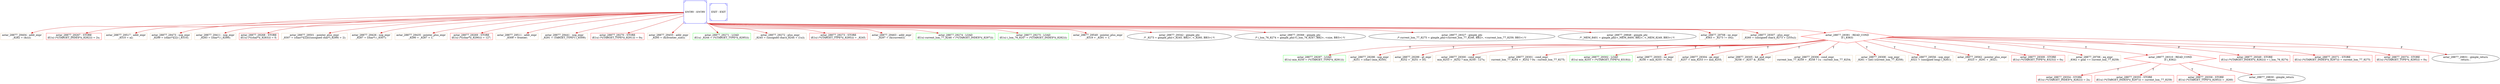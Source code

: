 digraph G {
0[color=blue,shape=Msquare,label="ENTRY - ENTRY"];
1[color=blue,shape=Msquare,label="EXIT - EXIT"];
2[color=burlywood,shape=box,label="astar_28877_29404 - addr_expr\n_8282 = (&(i));\n"];
3[color=red,shape=box,label="astar_28877_29267 - STORE\nif(1u) (*((TARGET_INDEX*)(_8282))) = 2u;\n"];
4[color=burlywood,shape=box,label="astar_28877_29517 - addr_expr\n_8310 = a2;\n"];
5[color=burlywood,shape=box,label="astar_28877_29473 - nop_expr\n_8299 = (char(*)[2]) (_8310);\n"];
6[color=burlywood,shape=box,label="astar_28877_29411 - nop_expr\n_8283 = (char*) (_8299);\n"];
7[color=red,shape=box,label="astar_28877_29268 - STORE\nif(1u) (*((char*)(_8283))) = 0;\n"];
8[color=burlywood,shape=box,label="astar_28877_29501 - pointer_plus_expr\n_8307 = (char(*)[2])(((unsigned char*)_8299) + 2);\n"];
9[color=burlywood,shape=box,label="astar_28877_29426 - nop_expr\n_8287 = (char*) (_8307);\n"];
10[color=burlywood,shape=box,label="astar_28877_29435 - pointer_plus_expr\n_8290 = _8287 + 1;\n"];
11[color=red,shape=box,label="astar_28877_29269 - STORE\nif(1u) (*((char*)(_8290))) = 127;\n"];
12[color=burlywood,shape=box,label="astar_28877_29511 - addr_expr\n_8309 = frontier;\n"];
13[color=burlywood,shape=box,label="astar_28877_29441 - nop_expr\n_8291 = (TARGET_TYPE*) (_8309);\n"];
14[color=red,shape=box,label="astar_28877_29270 - STORE\nif(1u) (*((TARGET_TYPE*)(_8291))) = 0u;\n"];
15[color=burlywood,shape=box,label="astar_28877_29455 - addr_expr\n_8295 = (&(frontier_size));\n"];
16[color=green,shape=box,label="astar_28877_29271 - LOAD\nif(1u) _8244 = (*((TARGET_TYPE*)(_8295)));\n"];
17[color=burlywood,shape=box,label="astar_28877_29272 - plus_expr\n_8245 = (unsigned char)(_8244 + (1u));\n"];
18[color=red,shape=box,label="astar_28877_29273 - STORE\nif(1u) (*((TARGET_TYPE*)(_8295))) = _8245;\n"];
19[color=burlywood,shape=box,label="astar_28877_29463 - addr_expr\n_8297 = (&(current));\n"];
20[color=green,shape=box,label="astar_28877_29274 - LOAD\nif(1u) current_lsm_77_8246 = (*((TARGET_INDEX*)(_8297)));\n"];
21[color=green,shape=box,label="astar_28877_29275 - LOAD\nif(1u) i_lsm_76_8247 = (*((TARGET_INDEX*)(_8282)));\n"];
22[color=burlywood,shape=box,label="astar_28877_29549 - pointer_plus_expr\n_8319 = _8291 + 1;\n"];
23[label="astar_28877_29342 - gimple_phi\n/* _8273 = gimple_phi(<_8245, BB2>, <_8260, BB3>) */\n"];
24[color=green,shape=box,label="astar_28877_29297 - LOAD\nif(1u) min_8250 = (*((TARGET_TYPE*)(_8291)));\n"];
25[color=burlywood,shape=box,label="astar_28877_29298 - nop_expr\n_8251 = (char) (min_8250);\n"];
26[color=burlywood,shape=box,label="astar_28877_29299 - gt_expr\n_8252 = _8251 > (0);\n"];
27[color=burlywood,shape=box,label="astar_28877_29300 - cond_expr\nmin_8253 = _8252 ? min_8250 : 127u;\n"];
28[color=burlywood,shape=box,label="astar_28877_29301 - cond_expr\ncurrent_lsm_77_8254 = _8252 ? 0u : current_lsm_77_8275;\n"];
29[color=green,shape=box,label="astar_28877_29302 - LOAD\nif(1u) min_8255 = (*((TARGET_TYPE*)(_8319)));\n"];
30[color=burlywood,shape=box,label="astar_28877_29303 - ne_expr\n_8256 = min_8255 != (0u);\n"];
31[color=burlywood,shape=box,label="astar_28877_29304 - ge_expr\n_8257 = min_8253 >= min_8255;\n"];
32[color=burlywood,shape=box,label="astar_28877_29305 - bit_and_expr\n_8258 = _8257 & _8256;\n"];
33[color=burlywood,shape=box,label="astar_28877_29306 - cond_expr\ncurrent_lsm_77_8259 = _8258 ? 1u : current_lsm_77_8254;\n"];
34[color=burlywood,shape=box,label="astar_28877_29308 - nop_expr\n_8261 = (int) (current_lsm_77_8259);\n"];
35[color=burlywood,shape=box,label="astar_28877_29556 - nop_expr\n_8321 = (unsigned long) (_8261);\n"];
36[color=burlywood,shape=box,label="astar_28877_29562 - pointer_plus_expr\n_8323 = _8291 + _8321;\n"];
37[color=red,shape=box,label="astar_28877_29309 - STORE\nif(1u) (*((TARGET_TYPE*)(_8323))) = 0u;\n"];
38[color=burlywood,shape=box,label="astar_28877_29706 - eq_expr\n_8362 = goal == current_lsm_77_8259;\n"];
39[color=red,shape=diamond,label="astar_28877_29310 - READ_COND\nif (_8362)\n"];
40[color=red,shape=box,label="astar_28877_29354 - STORE\nif(1u) (*((TARGET_INDEX*)(_8282))) = 2u;\n"];
41[color=red,shape=box,label="astar_28877_29355 - STORE\nif(1u) (*((TARGET_INDEX*)(_8297))) = current_lsm_77_8259;\n"];
42[color=red,shape=box,label="astar_28877_29358 - STORE\nif(1u) (*((TARGET_TYPE*)(_8295))) = _8260;\n"];
43[label="astar_28877_29830 - gimple_return\nreturn ;\n"];
44[label="astar_28877_29366 - gimple_phi\n/* i_lsm_76_8274 = gimple_phi(<i_lsm_76_8247, BB2>, <size, BB3>) */\n"];
45[label="astar_28877_29327 - gimple_phi\n/* current_lsm_77_8275 = gimple_phi(<current_lsm_77_8246, BB2>, <current_lsm_77_8259, BB3>) */\n"];
46[label="astar_28877_29848 - gimple_phi\n/* _MEM_8401 = gimple_phi(<_MEM_8400, BB2>, <_MEM_8249, BB3>) */\n"];
47[color=burlywood,shape=box,label="astar_28877_29708 - ne_expr\n_8363 = _8273 != (0u);\n"];
48[color=burlywood,shape=box,label="astar_28877_29307 - plus_expr\n_8260 = (unsigned char)(_8273 + (255u));\n"];
49[color=red,shape=diamond,label="astar_28877_29381 - READ_COND\nif (_8363)\n"];
50[color=red,shape=box,label="astar_28877_29349 - STORE\nif(1u) (*((TARGET_INDEX*)(_8282))) = i_lsm_76_8274;\n"];
51[color=red,shape=box,label="astar_28877_29371 - STORE\nif(1u) (*((TARGET_INDEX*)(_8297))) = current_lsm_77_8275;\n"];
52[color=red,shape=box,label="astar_28877_29374 - STORE\nif(1u) (*((TARGET_TYPE*)(_8295))) = 0u;\n"];
53[label="astar_28877_29831 - gimple_return\nreturn ;\n"];
0->2 [color=red3,label=""];
39->40 [color=red3,label="T"];
49->24 [color=red3,label="T"];
49->50 [color=red3,label="F"];
0->3 [color=red3,label=""];
0->4 [color=red3,label=""];
0->5 [color=red3,label=""];
0->6 [color=red3,label=""];
0->7 [color=red3,label=""];
0->8 [color=red3,label=""];
0->9 [color=red3,label=""];
0->10 [color=red3,label=""];
0->11 [color=red3,label=""];
0->12 [color=red3,label=""];
0->13 [color=red3,label=""];
0->14 [color=red3,label=""];
0->15 [color=red3,label=""];
0->16 [color=red3,label=""];
0->17 [color=red3,label=""];
0->18 [color=red3,label=""];
0->19 [color=red3,label=""];
0->20 [color=red3,label=""];
0->21 [color=red3,label=""];
0->22 [color=red3,label=""];
39->41 [color=red3,label="T"];
39->42 [color=red3,label="T"];
39->43 [color=red3,label="T"];
49->25 [color=red3,label="T"];
49->26 [color=red3,label="T"];
49->27 [color=red3,label="T"];
49->28 [color=red3,label="T"];
49->29 [color=red3,label="T"];
49->30 [color=red3,label="T"];
49->31 [color=red3,label="T"];
49->32 [color=red3,label="T"];
49->33 [color=red3,label="T"];
49->34 [color=red3,label="T"];
49->35 [color=red3,label="T"];
49->36 [color=red3,label="T"];
49->37 [color=red3,label="T"];
49->38 [color=red3,label="T"];
49->39 [color=red3,label="T"];
49->51 [color=red3,label="F"];
49->52 [color=red3,label="F"];
49->53 [color=red3,label="F"];
0->23 [color=red3,label=""];
0->44 [color=red3,label=""];
0->45 [color=red3,label=""];
0->46 [color=red3,label=""];
0->47 [color=red3,label=""];
0->48 [color=red3,label=""];
0->49 [color=red3,label=""];
}
